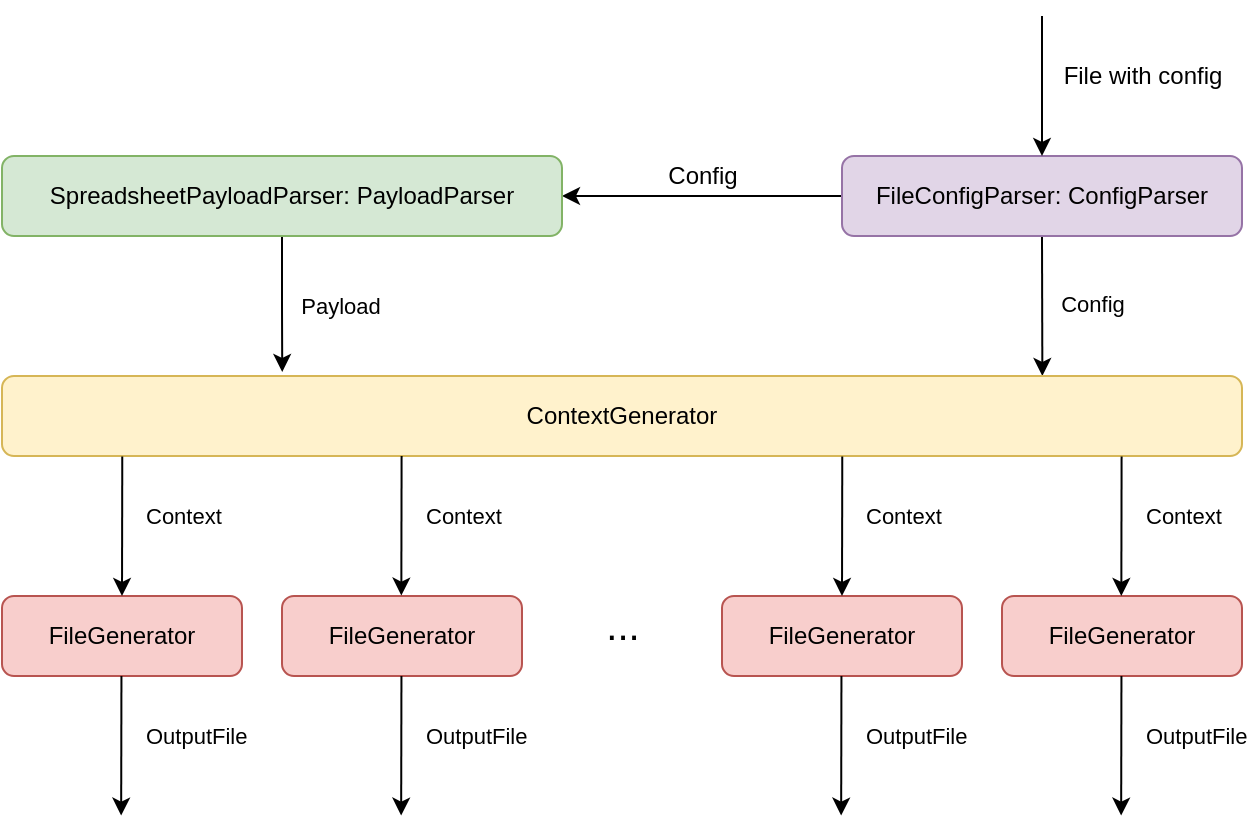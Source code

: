 <mxfile version="12.7.9" type="device"><diagram id="E_VSN3L5KPEUF7DCTXVM" name="Page-1"><mxGraphModel dx="788" dy="388" grid="1" gridSize="10" guides="1" tooltips="1" connect="1" arrows="1" fold="1" page="1" pageScale="1" pageWidth="827" pageHeight="1169" math="0" shadow="0"><root><mxCell id="0"/><mxCell id="1" parent="0"/><mxCell id="OJfTP66jajHG6dGjbKXn-3" style="edgeStyle=orthogonalEdgeStyle;rounded=0;orthogonalLoop=1;jettySize=auto;html=1;entryX=1;entryY=0.5;entryDx=0;entryDy=0;" edge="1" parent="1" source="OJfTP66jajHG6dGjbKXn-1" target="OJfTP66jajHG6dGjbKXn-2"><mxGeometry relative="1" as="geometry"/></mxCell><mxCell id="OJfTP66jajHG6dGjbKXn-4" value="Config" style="text;html=1;align=center;verticalAlign=middle;resizable=0;points=[];labelBackgroundColor=#ffffff;" vertex="1" connectable="0" parent="OJfTP66jajHG6dGjbKXn-3"><mxGeometry x="0.186" relative="1" as="geometry"><mxPoint x="13" y="-10" as="offset"/></mxGeometry></mxCell><mxCell id="OJfTP66jajHG6dGjbKXn-11" style="rounded=0;orthogonalLoop=1;jettySize=auto;html=1;exitX=0.5;exitY=1;exitDx=0;exitDy=0;entryX=0.839;entryY=0;entryDx=0;entryDy=0;entryPerimeter=0;" edge="1" parent="1" source="OJfTP66jajHG6dGjbKXn-1" target="OJfTP66jajHG6dGjbKXn-7"><mxGeometry relative="1" as="geometry"/></mxCell><mxCell id="OJfTP66jajHG6dGjbKXn-13" value="&lt;font style=&quot;font-size: 11px&quot;&gt;Config&lt;/font&gt;" style="text;html=1;align=center;verticalAlign=middle;resizable=0;points=[];labelBackgroundColor=#ffffff;" vertex="1" connectable="0" parent="OJfTP66jajHG6dGjbKXn-11"><mxGeometry x="0.081" y="3" relative="1" as="geometry"><mxPoint x="21.9" y="-4" as="offset"/></mxGeometry></mxCell><mxCell id="OJfTP66jajHG6dGjbKXn-1" value="FileConfigParser: ConfigParser" style="rounded=1;whiteSpace=wrap;html=1;fillColor=#e1d5e7;strokeColor=#9673a6;" vertex="1" parent="1"><mxGeometry x="490" y="80" width="200" height="40" as="geometry"/></mxCell><mxCell id="OJfTP66jajHG6dGjbKXn-8" value="Payload" style="edgeStyle=orthogonalEdgeStyle;rounded=0;orthogonalLoop=1;jettySize=auto;html=1;exitX=0.5;exitY=1;exitDx=0;exitDy=0;entryX=0.226;entryY=-0.05;entryDx=0;entryDy=0;entryPerimeter=0;" edge="1" parent="1" source="OJfTP66jajHG6dGjbKXn-2" target="OJfTP66jajHG6dGjbKXn-7"><mxGeometry x="0.031" y="30" relative="1" as="geometry"><mxPoint x="-1" as="offset"/></mxGeometry></mxCell><mxCell id="OJfTP66jajHG6dGjbKXn-2" value="SpreadsheetPayloadParser: PayloadParser" style="rounded=1;whiteSpace=wrap;html=1;fillColor=#d5e8d4;strokeColor=#82b366;" vertex="1" parent="1"><mxGeometry x="70" y="80" width="280" height="40" as="geometry"/></mxCell><mxCell id="OJfTP66jajHG6dGjbKXn-5" value="" style="endArrow=classic;html=1;entryX=0.5;entryY=0;entryDx=0;entryDy=0;" edge="1" parent="1" target="OJfTP66jajHG6dGjbKXn-1"><mxGeometry width="50" height="50" relative="1" as="geometry"><mxPoint x="590" y="10" as="sourcePoint"/><mxPoint x="440" y="180" as="targetPoint"/></mxGeometry></mxCell><mxCell id="OJfTP66jajHG6dGjbKXn-6" value="File with config" style="text;html=1;align=center;verticalAlign=middle;resizable=0;points=[];labelBackgroundColor=#ffffff;" vertex="1" connectable="0" parent="OJfTP66jajHG6dGjbKXn-5"><mxGeometry x="0.171" relative="1" as="geometry"><mxPoint x="50" y="-11" as="offset"/></mxGeometry></mxCell><mxCell id="OJfTP66jajHG6dGjbKXn-7" value="ContextGenerator" style="rounded=1;whiteSpace=wrap;html=1;fillColor=#fff2cc;strokeColor=#d6b656;" vertex="1" parent="1"><mxGeometry x="70" y="190" width="620" height="40" as="geometry"/></mxCell><mxCell id="OJfTP66jajHG6dGjbKXn-14" value="FileGenerator" style="rounded=1;whiteSpace=wrap;html=1;fillColor=#f8cecc;strokeColor=#b85450;" vertex="1" parent="1"><mxGeometry x="70" y="300" width="120" height="40" as="geometry"/></mxCell><mxCell id="OJfTP66jajHG6dGjbKXn-15" value="FileGenerator" style="rounded=1;whiteSpace=wrap;html=1;fillColor=#f8cecc;strokeColor=#b85450;" vertex="1" parent="1"><mxGeometry x="570" y="300" width="120" height="40" as="geometry"/></mxCell><mxCell id="OJfTP66jajHG6dGjbKXn-16" value="FileGenerator" style="rounded=1;whiteSpace=wrap;html=1;fillColor=#f8cecc;strokeColor=#b85450;" vertex="1" parent="1"><mxGeometry x="210" y="300" width="120" height="40" as="geometry"/></mxCell><mxCell id="OJfTP66jajHG6dGjbKXn-17" value="FileGenerator" style="rounded=1;whiteSpace=wrap;html=1;fillColor=#f8cecc;strokeColor=#b85450;" vertex="1" parent="1"><mxGeometry x="430" y="300" width="120" height="40" as="geometry"/></mxCell><mxCell id="OJfTP66jajHG6dGjbKXn-18" value="&lt;font style=&quot;font-size: 20px&quot;&gt;...&lt;/font&gt;" style="text;html=1;align=center;verticalAlign=middle;resizable=0;points=[];autosize=1;" vertex="1" parent="1"><mxGeometry x="365" y="304" width="30" height="20" as="geometry"/></mxCell><mxCell id="OJfTP66jajHG6dGjbKXn-19" value="Context" style="endArrow=classic;html=1;entryX=0.5;entryY=0;entryDx=0;entryDy=0;exitX=0.097;exitY=1.005;exitDx=0;exitDy=0;exitPerimeter=0;labelPosition=right;verticalLabelPosition=middle;align=left;verticalAlign=middle;" edge="1" parent="1" source="OJfTP66jajHG6dGjbKXn-7" target="OJfTP66jajHG6dGjbKXn-14"><mxGeometry x="-0.147" y="10" width="50" height="50" relative="1" as="geometry"><mxPoint x="130" y="240" as="sourcePoint"/><mxPoint x="240" y="230" as="targetPoint"/><mxPoint as="offset"/></mxGeometry></mxCell><mxCell id="OJfTP66jajHG6dGjbKXn-20" value="Context" style="endArrow=classic;html=1;entryX=0.5;entryY=0;entryDx=0;entryDy=0;exitX=0.097;exitY=1.005;exitDx=0;exitDy=0;exitPerimeter=0;labelPosition=right;verticalLabelPosition=middle;align=left;verticalAlign=middle;" edge="1" parent="1"><mxGeometry x="-0.147" y="10" width="50" height="50" relative="1" as="geometry"><mxPoint x="269.8" y="230.0" as="sourcePoint"/><mxPoint x="269.66" y="299.8" as="targetPoint"/><mxPoint as="offset"/></mxGeometry></mxCell><mxCell id="OJfTP66jajHG6dGjbKXn-21" value="Context" style="endArrow=classic;html=1;entryX=0.5;entryY=0;entryDx=0;entryDy=0;exitX=0.097;exitY=1.005;exitDx=0;exitDy=0;exitPerimeter=0;labelPosition=right;verticalLabelPosition=middle;align=left;verticalAlign=middle;" edge="1" parent="1"><mxGeometry x="-0.147" y="10" width="50" height="50" relative="1" as="geometry"><mxPoint x="490.14" y="230.2" as="sourcePoint"/><mxPoint x="490.0" y="300.0" as="targetPoint"/><mxPoint as="offset"/></mxGeometry></mxCell><mxCell id="OJfTP66jajHG6dGjbKXn-22" value="Context" style="endArrow=classic;html=1;entryX=0.5;entryY=0;entryDx=0;entryDy=0;exitX=0.097;exitY=1.005;exitDx=0;exitDy=0;exitPerimeter=0;labelPosition=right;verticalLabelPosition=middle;align=left;verticalAlign=middle;" edge="1" parent="1"><mxGeometry x="-0.147" y="10" width="50" height="50" relative="1" as="geometry"><mxPoint x="629.8" y="230.2" as="sourcePoint"/><mxPoint x="629.66" y="300" as="targetPoint"/><mxPoint as="offset"/></mxGeometry></mxCell><mxCell id="OJfTP66jajHG6dGjbKXn-23" value="OutputFile" style="endArrow=classic;html=1;entryX=0.5;entryY=0;entryDx=0;entryDy=0;exitX=0.097;exitY=1.005;exitDx=0;exitDy=0;exitPerimeter=0;labelPosition=right;verticalLabelPosition=middle;align=left;verticalAlign=middle;" edge="1" parent="1"><mxGeometry x="-0.147" y="10" width="50" height="50" relative="1" as="geometry"><mxPoint x="129.72" y="340.0" as="sourcePoint"/><mxPoint x="129.58" y="409.8" as="targetPoint"/><mxPoint as="offset"/></mxGeometry></mxCell><mxCell id="OJfTP66jajHG6dGjbKXn-24" value="OutputFile" style="endArrow=classic;html=1;entryX=0.5;entryY=0;entryDx=0;entryDy=0;exitX=0.097;exitY=1.005;exitDx=0;exitDy=0;exitPerimeter=0;labelPosition=right;verticalLabelPosition=middle;align=left;verticalAlign=middle;" edge="1" parent="1"><mxGeometry x="-0.147" y="10" width="50" height="50" relative="1" as="geometry"><mxPoint x="269.72" y="340" as="sourcePoint"/><mxPoint x="269.58" y="409.8" as="targetPoint"/><mxPoint as="offset"/></mxGeometry></mxCell><mxCell id="OJfTP66jajHG6dGjbKXn-25" value="OutputFile" style="endArrow=classic;html=1;entryX=0.5;entryY=0;entryDx=0;entryDy=0;exitX=0.097;exitY=1.005;exitDx=0;exitDy=0;exitPerimeter=0;labelPosition=right;verticalLabelPosition=middle;align=left;verticalAlign=middle;" edge="1" parent="1"><mxGeometry x="-0.147" y="10" width="50" height="50" relative="1" as="geometry"><mxPoint x="489.72" y="340" as="sourcePoint"/><mxPoint x="489.58" y="409.8" as="targetPoint"/><mxPoint as="offset"/></mxGeometry></mxCell><mxCell id="OJfTP66jajHG6dGjbKXn-26" value="OutputFile" style="endArrow=classic;html=1;entryX=0.5;entryY=0;entryDx=0;entryDy=0;exitX=0.097;exitY=1.005;exitDx=0;exitDy=0;exitPerimeter=0;labelPosition=right;verticalLabelPosition=middle;align=left;verticalAlign=middle;" edge="1" parent="1"><mxGeometry x="-0.147" y="10" width="50" height="50" relative="1" as="geometry"><mxPoint x="629.72" y="340" as="sourcePoint"/><mxPoint x="629.58" y="409.8" as="targetPoint"/><mxPoint as="offset"/></mxGeometry></mxCell></root></mxGraphModel></diagram></mxfile>